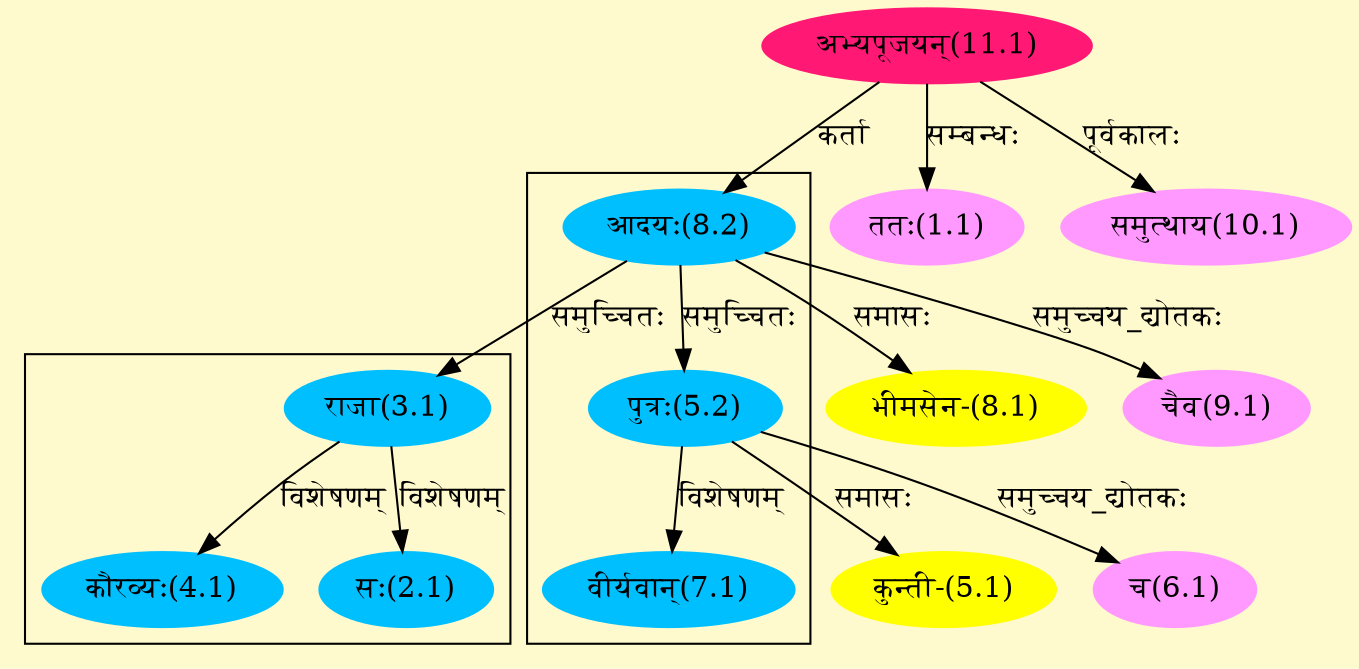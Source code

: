digraph G{
rankdir=BT;
 compound=true;
 bgcolor="lemonchiffon1";

subgraph cluster_1{
Node2_1 [style=filled, color="#00BFFF" label = "सः(2.1)"]
Node3_1 [style=filled, color="#00BFFF" label = "राजा(3.1)"]
Node4_1 [style=filled, color="#00BFFF" label = "कौरव्यः(4.1)"]

}

subgraph cluster_2{
Node3_1 [style=filled, color="#00BFFF" label = "राजा(3.1)"]
Node8_2 [style=filled, color="#00BFFF" label = "आदयः(8.2)"]
Node4_1 [style=filled, color="#00BFFF" label = "कौरव्यः(4.1)"]
Node5_2 [style=filled, color="#00BFFF" label = "पुत्रः(5.2)"]
Node7_1 [style=filled, color="#00BFFF" label = "वीर्यवान्(7.1)"]

}
Node1_1 [style=filled, color="#FF99FF" label = "ततः(1.1)"]
Node11_1 [style=filled, color="#FF1975" label = "अभ्यपूजयन्(11.1)"]
Node5_1 [style=filled, color="#FFFF00" label = "कुन्ती-(5.1)"]
Node5_2 [style=filled, color="#00BFFF" label = "पुत्रः(5.2)"]
Node6_1 [style=filled, color="#FF99FF" label = "च(6.1)"]
Node8_1 [style=filled, color="#FFFF00" label = "भीमसेन-(8.1)"]
Node8_2 [style=filled, color="#00BFFF" label = "आदयः(8.2)"]
Node9_1 [style=filled, color="#FF99FF" label = "चैव(9.1)"]
Node10_1 [style=filled, color="#FF99FF" label = "समुत्थाय(10.1)"]
/* Start of Relations section */

Node1_1 -> Node11_1 [  label="सम्बन्धः"  dir="back" ]
Node2_1 -> Node3_1 [  label="विशेषणम्"  dir="back" ]
Node3_1 -> Node8_2 [  label="समुच्चितः"  dir="back" ]
Node4_1 -> Node3_1 [  label="विशेषणम्"  dir="back" ]
Node5_1 -> Node5_2 [  label="समासः"  dir="back" ]
Node5_2 -> Node8_2 [  label="समुच्चितः"  dir="back" ]
Node6_1 -> Node5_2 [  label="समुच्चय_द्योतकः"  dir="back" ]
Node7_1 -> Node5_2 [  label="विशेषणम्"  dir="back" ]
Node8_1 -> Node8_2 [  label="समासः"  dir="back" ]
Node8_2 -> Node11_1 [  label="कर्ता"  dir="back" ]
Node9_1 -> Node8_2 [  label="समुच्चय_द्योतकः"  dir="back" ]
Node10_1 -> Node11_1 [  label="पूर्वकालः"  dir="back" ]
}

